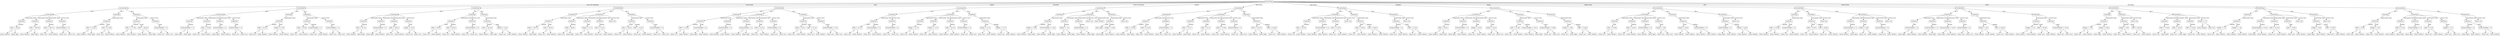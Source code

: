 digraph Sales3 {
node [shape=box];
node0 [label="ProductType"];
node0 -> node1 [label="Fruits and Vegetables"];
node1 [label="LocationType"];
node1 -> node2 [label="Tier 3"];
node2 [label="OutletType"];
node2 -> node3 [label="Supermarket Type3"];
node3 [label="OutletSize"];
node3 -> node4 [label="Medium"];
node4 [label="MRP <= 106,26"];
node4 -> node5 [label="<="];
node5 [label="Klasa: Medium"];
node4 -> node6 [label=">"];
node6 [label="Klasa: High"];
node2 -> node7 [label="Supermarket Type1"];
node7 [label="OutletSize"];
node7 -> node8 [label="High"];
node8 [label="MRP <= 209,259"];
node8 -> node9 [label="<="];
node9 [label="Klasa: Medium"];
node8 -> node10 [label=">"];
node10 [label="Klasa: High"];
node2 -> node11 [label="Supermarket Type2"];
node11 [label="OutletSize"];
node11 -> node12 [label="Medium"];
node12 [label="MRP <= 109,725"];
node12 -> node13 [label="<="];
node13 [label="Klasa: Low"];
node12 -> node14 [label=">"];
node14 [label="Klasa: Medium"];
node2 -> node15 [label="Grocery Store"];
node15 [label="OutletSize"];
node15 -> node16 [label="Small"];
node16 [label="ProductVisibility <= 0"];
node16 -> node17 [label="<="];
node17 [label="Klasa: Low"];
node16 -> node18 [label=">"];
node18 [label="Klasa: Low"];
node1 -> node19 [label="Tier 2"];
node19 [label="OutletType"];
node19 -> node20 [label="Supermarket Type1"];
node20 [label="OutletSize"];
node20 -> node21 [label="Medium"];
node21 [label="MRP <= 152,837"];
node21 -> node22 [label="<="];
node22 [label="Klasa: Medium"];
node21 -> node23 [label=">"];
node23 [label="Klasa: High"];
node20 -> node24 [label="Small"];
node24 [label="MRP <= 57,893"];
node24 -> node25 [label="<="];
node25 [label="Klasa: Low"];
node24 -> node26 [label=">"];
node26 [label="Klasa: Medium"];
node1 -> node27 [label="Tier 1"];
node27 [label="OutletType"];
node27 -> node28 [label="Supermarket Type1"];
node28 [label="OutletSize"];
node28 -> node29 [label="Medium"];
node29 [label="MRP <= 117,749"];
node29 -> node30 [label="<="];
node30 [label="Klasa: Medium"];
node29 -> node31 [label=">"];
node31 [label="Klasa: Medium"];
node28 -> node32 [label="Small"];
node32 [label="MRP <= 198,543"];
node32 -> node33 [label="<="];
node33 [label="Klasa: Medium"];
node32 -> node34 [label=">"];
node34 [label="Klasa: High"];
node27 -> node35 [label="Grocery Store"];
node35 [label="OutletSize"];
node35 -> node36 [label="Small"];
node36 [label="ProductVisibility <= 0"];
node36 -> node37 [label="<="];
node37 [label="Klasa: Low"];
node36 -> node38 [label=">"];
node38 [label="Klasa: Low"];
node0 -> node39 [label="Frozen Foods"];
node39 [label="LocationType"];
node39 -> node40 [label="Tier 3"];
node40 [label="OutletType"];
node40 -> node41 [label="Supermarket Type3"];
node41 [label="OutletSize"];
node41 -> node42 [label="Medium"];
node42 [label="ProductVisibility <= 0"];
node42 -> node43 [label="<="];
node43 [label="Klasa: High"];
node42 -> node44 [label=">"];
node44 [label="Klasa: High"];
node40 -> node45 [label="Supermarket Type2"];
node45 [label="OutletSize"];
node45 -> node46 [label="Medium"];
node46 [label="MRP <= 32,956"];
node46 -> node47 [label="<="];
node47 [label="Klasa: Low"];
node46 -> node48 [label=">"];
node48 [label="Klasa: Medium"];
node40 -> node49 [label="Supermarket Type1"];
node49 [label="OutletSize"];
node49 -> node50 [label="High"];
node50 [label="ProductVisibility <= 0"];
node50 -> node51 [label="<="];
node51 [label="Klasa: High"];
node50 -> node52 [label=">"];
node52 [label="Klasa: Medium"];
node40 -> node53 [label="Grocery Store"];
node53 [label="OutletSize"];
node53 -> node54 [label="Small"];
node54 [label="ProductVisibility <= 0"];
node54 -> node55 [label="<="];
node55 [label="Klasa: Low"];
node54 -> node56 [label=">"];
node56 [label="Klasa: Low"];
node39 -> node57 [label="Tier 2"];
node57 [label="OutletType"];
node57 -> node58 [label="Supermarket Type1"];
node58 [label="OutletSize"];
node58 -> node59 [label="Medium"];
node59 [label="MRP <= 61,351"];
node59 -> node60 [label="<="];
node60 [label="Klasa: Low"];
node59 -> node61 [label=">"];
node61 [label="Klasa: Medium"];
node58 -> node62 [label="Small"];
node62 [label="Weight <= 5,765"];
node62 -> node63 [label="<="];
node63 [label="Klasa: Medium"];
node62 -> node64 [label=">"];
node64 [label="Klasa: Medium"];
node39 -> node65 [label="Tier 1"];
node65 [label="OutletType"];
node65 -> node66 [label="Supermarket Type1"];
node66 [label="OutletSize"];
node66 -> node67 [label="Small"];
node67 [label="MRP <= 34,356"];
node67 -> node68 [label="<="];
node68 [label="Klasa: Low"];
node67 -> node69 [label=">"];
node69 [label="Klasa: Medium"];
node66 -> node70 [label="Medium"];
node70 [label="ProductVisibility <= 0"];
node70 -> node71 [label="<="];
node71 [label="Klasa: Low"];
node70 -> node72 [label=">"];
node72 [label="Klasa: Medium"];
node65 -> node73 [label="Grocery Store"];
node73 [label="OutletSize"];
node73 -> node74 [label="Small"];
node74 [label="ProductVisibility <= 0"];
node74 -> node75 [label="<="];
node75 [label="Klasa: Low"];
node74 -> node76 [label=">"];
node76 [label="Klasa: Low"];
node0 -> node77 [label="Dairy"];
node77 [label="LocationType"];
node77 -> node78 [label="Tier 3"];
node78 [label="OutletType"];
node78 -> node79 [label="Supermarket Type3"];
node79 [label="OutletSize"];
node79 -> node80 [label="Medium"];
node80 [label="MRP <= 39,714"];
node80 -> node81 [label="<="];
node81 [label="Klasa: Medium"];
node80 -> node82 [label=">"];
node82 [label="Klasa: High"];
node78 -> node83 [label="Supermarket Type2"];
node83 [label="OutletSize"];
node83 -> node84 [label="Medium"];
node84 [label="ProductVisibility <= 0"];
node84 -> node85 [label="<="];
node85 [label="Klasa: High"];
node84 -> node86 [label=">"];
node86 [label="Klasa: Medium"];
node78 -> node87 [label="Supermarket Type1"];
node87 [label="OutletSize"];
node87 -> node88 [label="High"];
node88 [label="MRP <= 38,814"];
node88 -> node89 [label="<="];
node89 [label="Klasa: Low"];
node88 -> node90 [label=">"];
node90 [label="Klasa: Medium"];
node78 -> node91 [label="Grocery Store"];
node91 [label="OutletSize"];
node91 -> node92 [label="Small"];
node92 [label="Weight <= 5,325"];
node92 -> node93 [label="<="];
node93 [label="Klasa: Low"];
node92 -> node94 [label=">"];
node94 [label="Klasa: Low"];
node77 -> node95 [label="Tier 1"];
node95 [label="OutletType"];
node95 -> node96 [label="Supermarket Type1"];
node96 [label="OutletSize"];
node96 -> node97 [label="Small"];
node97 [label="MRP <= 36,651"];
node97 -> node98 [label="<="];
node98 [label="Klasa: Low"];
node97 -> node99 [label=">"];
node99 [label="Klasa: Medium"];
node96 -> node100 [label="Medium"];
node100 [label="MRP <= 39,914"];
node100 -> node101 [label="<="];
node101 [label="Klasa: Low"];
node100 -> node102 [label=">"];
node102 [label="Klasa: Medium"];
node95 -> node103 [label="Grocery Store"];
node103 [label="OutletSize"];
node103 -> node104 [label="Small"];
node104 [label="ProductVisibility <= 0"];
node104 -> node105 [label="<="];
node105 [label="Klasa: Low"];
node104 -> node106 [label=">"];
node106 [label="Klasa: Low"];
node77 -> node107 [label="Tier 2"];
node107 [label="OutletType"];
node107 -> node108 [label="Supermarket Type1"];
node108 [label="OutletSize"];
node108 -> node109 [label="Medium"];
node109 [label="MRP <= 181,429"];
node109 -> node110 [label="<="];
node110 [label="Klasa: Medium"];
node109 -> node111 [label=">"];
node111 [label="Klasa: High"];
node108 -> node112 [label="Small"];
node112 [label="Weight <= 5,325"];
node112 -> node113 [label="<="];
node113 [label="Klasa: Low"];
node112 -> node114 [label=">"];
node114 [label="Klasa: Medium"];
node0 -> node115 [label="Canned"];
node115 [label="LocationType"];
node115 -> node116 [label="Tier 2"];
node116 [label="OutletType"];
node116 -> node117 [label="Supermarket Type1"];
node117 [label="OutletSize"];
node117 -> node118 [label="Medium"];
node118 [label="MRP <= 149,773"];
node118 -> node119 [label="<="];
node119 [label="Klasa: Medium"];
node118 -> node120 [label=">"];
node120 [label="Klasa: High"];
node117 -> node121 [label="Small"];
node121 [label="MRP <= 36,351"];
node121 -> node122 [label="<="];
node122 [label="Klasa: Low"];
node121 -> node123 [label=">"];
node123 [label="Klasa: Medium"];
node115 -> node124 [label="Tier 3"];
node124 [label="OutletType"];
node124 -> node125 [label="Supermarket Type3"];
node125 [label="OutletSize"];
node125 -> node126 [label="Medium"];
node126 [label="MRP <= 39,951"];
node126 -> node127 [label="<="];
node127 [label="Klasa: Low"];
node126 -> node128 [label=">"];
node128 [label="Klasa: High"];
node124 -> node129 [label="Supermarket Type1"];
node129 [label="OutletSize"];
node129 -> node130 [label="High"];
node130 [label="Weight <= 5,175"];
node130 -> node131 [label="<="];
node131 [label="Klasa: Low"];
node130 -> node132 [label=">"];
node132 [label="Klasa: Medium"];
node124 -> node133 [label="Supermarket Type2"];
node133 [label="OutletSize"];
node133 -> node134 [label="Medium"];
node134 [label="MRP <= 37,451"];
node134 -> node135 [label="<="];
node135 [label="Klasa: Low"];
node134 -> node136 [label=">"];
node136 [label="Klasa: Medium"];
node124 -> node137 [label="Grocery Store"];
node137 [label="Klasa: Low"];
node115 -> node138 [label="Tier 1"];
node138 [label="OutletType"];
node138 -> node139 [label="Supermarket Type1"];
node139 [label="OutletSize"];
node139 -> node140 [label="Small"];
node140 [label="MRP <= 39,614"];
node140 -> node141 [label="<="];
node141 [label="Klasa: Low"];
node140 -> node142 [label=">"];
node142 [label="Klasa: Medium"];
node139 -> node143 [label="Medium"];
node143 [label="MRP <= 37,851"];
node143 -> node144 [label="<="];
node144 [label="Klasa: Low"];
node143 -> node145 [label=">"];
node145 [label="Klasa: Medium"];
node138 -> node146 [label="Grocery Store"];
node146 [label="OutletSize"];
node146 -> node147 [label="Small"];
node147 [label="ProductVisibility <= 0"];
node147 -> node148 [label="<="];
node148 [label="Klasa: Low"];
node147 -> node149 [label=">"];
node149 [label="Klasa: Low"];
node0 -> node150 [label="Household"];
node150 [label="LocationType"];
node150 -> node151 [label="Tier 2"];
node151 [label="OutletType"];
node151 -> node152 [label="Supermarket Type1"];
node152 [label="OutletSize"];
node152 -> node153 [label="Medium"];
node153 [label="MRP <= 57,856"];
node153 -> node154 [label="<="];
node154 [label="Klasa: Low"];
node153 -> node155 [label=">"];
node155 [label="Klasa: Medium"];
node152 -> node156 [label="Small"];
node156 [label="ProductVisibility <= 0"];
node156 -> node157 [label="<="];
node157 [label="Klasa: High"];
node156 -> node158 [label=">"];
node158 [label="Klasa: Medium"];
node150 -> node159 [label="Tier 3"];
node159 [label="OutletType"];
node159 -> node160 [label="Supermarket Type2"];
node160 [label="OutletSize"];
node160 -> node161 [label="Medium"];
node161 [label="ProductVisibility <= 0"];
node161 -> node162 [label="<="];
node162 [label="Klasa: Medium"];
node161 -> node163 [label=">"];
node163 [label="Klasa: Medium"];
node159 -> node164 [label="Supermarket Type3"];
node164 [label="OutletSize"];
node164 -> node165 [label="Medium"];
node165 [label="ProductVisibility <= 0"];
node165 -> node166 [label="<="];
node166 [label="Klasa: Medium"];
node165 -> node167 [label=">"];
node167 [label="Klasa: High"];
node159 -> node168 [label="Supermarket Type1"];
node168 [label="OutletSize"];
node168 -> node169 [label="High"];
node169 [label="MRP <= 35,422"];
node169 -> node170 [label="<="];
node170 [label="Klasa: Low"];
node169 -> node171 [label=">"];
node171 [label="Klasa: Medium"];
node159 -> node172 [label="Grocery Store"];
node172 [label="OutletSize"];
node172 -> node173 [label="Small"];
node173 [label="ProductVisibility <= 0"];
node173 -> node174 [label="<="];
node174 [label="Klasa: Low"];
node173 -> node175 [label=">"];
node175 [label="Klasa: Low"];
node150 -> node176 [label="Tier 1"];
node176 [label="OutletType"];
node176 -> node177 [label="Supermarket Type1"];
node177 [label="OutletSize"];
node177 -> node178 [label="Medium"];
node178 [label="MRP <= 32,922"];
node178 -> node179 [label="<="];
node179 [label="Klasa: Low"];
node178 -> node180 [label=">"];
node180 [label="Klasa: Medium"];
node177 -> node181 [label="Small"];
node181 [label="MRP <= 33,122"];
node181 -> node182 [label="<="];
node182 [label="Klasa: Low"];
node181 -> node183 [label=">"];
node183 [label="Klasa: Medium"];
node176 -> node184 [label="Grocery Store"];
node184 [label="OutletSize"];
node184 -> node185 [label="Small"];
node185 [label="ProductVisibility <= 0,01"];
node185 -> node186 [label="<="];
node186 [label="Klasa: Low"];
node185 -> node187 [label=">"];
node187 [label="Klasa: Low"];
node0 -> node188 [label="Health and Hygiene"];
node188 [label="LocationType"];
node188 -> node189 [label="Tier 1"];
node189 [label="OutletType"];
node189 -> node190 [label="Supermarket Type1"];
node190 [label="OutletSize"];
node190 -> node191 [label="Small"];
node191 [label="MRP <= 33,122"];
node191 -> node192 [label="<="];
node192 [label="Klasa: Low"];
node191 -> node193 [label=">"];
node193 [label="Klasa: Medium"];
node190 -> node194 [label="Medium"];
node194 [label="ProductVisibility <= 0"];
node194 -> node195 [label="<="];
node195 [label="Klasa: Low"];
node194 -> node196 [label=">"];
node196 [label="Klasa: Medium"];
node189 -> node197 [label="Grocery Store"];
node197 [label="OutletSize"];
node197 -> node198 [label="Small"];
node198 [label="ProductVisibility <= 0"];
node198 -> node199 [label="<="];
node199 [label="Klasa: Low"];
node198 -> node200 [label=">"];
node200 [label="Klasa: Low"];
node188 -> node201 [label="Tier 3"];
node201 [label="OutletType"];
node201 -> node202 [label="Supermarket Type2"];
node202 [label="OutletSize"];
node202 -> node203 [label="Medium"];
node203 [label="Weight <= 5,175"];
node203 -> node204 [label="<="];
node204 [label="Klasa: Low"];
node203 -> node205 [label=">"];
node205 [label="Klasa: Medium"];
node201 -> node206 [label="Supermarket Type1"];
node206 [label="OutletSize"];
node206 -> node207 [label="High"];
node207 [label="Weight <= 5,175"];
node207 -> node208 [label="<="];
node208 [label="Klasa: Low"];
node207 -> node209 [label=">"];
node209 [label="Klasa: Medium"];
node201 -> node210 [label="Supermarket Type3"];
node210 [label="OutletSize"];
node210 -> node211 [label="Medium"];
node211 [label="MRP <= 35,253"];
node211 -> node212 [label="<="];
node212 [label="Klasa: Medium"];
node211 -> node213 [label=">"];
node213 [label="Klasa: Medium"];
node201 -> node214 [label="Grocery Store"];
node214 [label="OutletSize"];
node214 -> node215 [label="Small"];
node215 [label="ProductVisibility <= 0"];
node215 -> node216 [label="<="];
node216 [label="Klasa: Low"];
node215 -> node217 [label=">"];
node217 [label="Klasa: Low"];
node188 -> node218 [label="Tier 2"];
node218 [label="OutletType"];
node218 -> node219 [label="Supermarket Type1"];
node219 [label="OutletSize"];
node219 -> node220 [label="Small"];
node220 [label="Weight <= 5,175"];
node220 -> node221 [label="<="];
node221 [label="Klasa: Low"];
node220 -> node222 [label=">"];
node222 [label="Klasa: Medium"];
node219 -> node223 [label="Medium"];
node223 [label="Weight <= 5,175"];
node223 -> node224 [label="<="];
node224 [label="Klasa: Low"];
node223 -> node225 [label=">"];
node225 [label="Klasa: Medium"];
node0 -> node226 [label="Seafood"];
node226 [label="LocationType"];
node226 -> node227 [label="Tier 2"];
node227 [label="OutletType"];
node227 -> node228 [label="Supermarket Type1"];
node228 [label="OutletSize"];
node228 -> node229 [label="Medium"];
node229 [label="Weight <= 5,365"];
node229 -> node230 [label="<="];
node230 [label="Klasa: Medium"];
node229 -> node231 [label=">"];
node231 [label="Klasa: High"];
node228 -> node232 [label="Small"];
node232 [label="ProductVisibility <= 0,022"];
node232 -> node233 [label="<="];
node233 [label="Klasa: Medium"];
node232 -> node234 [label=">"];
node234 [label="Klasa: High"];
node226 -> node235 [label="Tier 3"];
node235 [label="OutletType"];
node235 -> node236 [label="Supermarket Type2"];
node236 [label="OutletSize"];
node236 -> node237 [label="Medium"];
node237 [label="Weight <= 7,42"];
node237 -> node238 [label="<="];
node238 [label="Klasa: Medium"];
node237 -> node239 [label=">"];
node239 [label="Klasa: High"];
node235 -> node240 [label="Supermarket Type3"];
node240 [label="OutletSize"];
node240 -> node241 [label="Medium"];
node241 [label="ProductVisibility <= 0"];
node241 -> node242 [label="<="];
node242 [label="Klasa: Medium"];
node241 -> node243 [label=">"];
node243 [label="Klasa: High"];
node235 -> node244 [label="Grocery Store"];
node244 [label="Klasa: Low"];
node235 -> node245 [label="Supermarket Type1"];
node245 [label="Klasa: Medium"];
node226 -> node246 [label="Tier 1"];
node246 [label="OutletType"];
node246 -> node247 [label="Supermarket Type1"];
node247 [label="OutletSize"];
node247 -> node248 [label="Small"];
node248 [label="Klasa: High"];
node247 -> node249 [label="Medium"];
node249 [label="Weight <= 5,365"];
node249 -> node250 [label="<="];
node250 [label="Klasa: High"];
node249 -> node251 [label=">"];
node251 [label="Klasa: Medium"];
node246 -> node252 [label="Grocery Store"];
node252 [label="Klasa: Low"];
node0 -> node253 [label="Snack Foods"];
node253 [label="LocationType"];
node253 -> node254 [label="Tier 1"];
node254 [label="OutletType"];
node254 -> node255 [label="Supermarket Type1"];
node255 [label="OutletSize"];
node255 -> node256 [label="Medium"];
node256 [label="MRP <= 210,661"];
node256 -> node257 [label="<="];
node257 [label="Klasa: Medium"];
node256 -> node258 [label=">"];
node258 [label="Klasa: High"];
node255 -> node259 [label="Small"];
node259 [label="MRP <= 35,019"];
node259 -> node260 [label="<="];
node260 [label="Klasa: Low"];
node259 -> node261 [label=">"];
node261 [label="Klasa: Medium"];
node254 -> node262 [label="Grocery Store"];
node262 [label="OutletSize"];
node262 -> node263 [label="Small"];
node263 [label="ProductVisibility <= 0"];
node263 -> node264 [label="<="];
node264 [label="Klasa: Low"];
node263 -> node265 [label=">"];
node265 [label="Klasa: Low"];
node253 -> node266 [label="Tier 3"];
node266 [label="OutletType"];
node266 -> node267 [label="Supermarket Type3"];
node267 [label="OutletSize"];
node267 -> node268 [label="Medium"];
node268 [label="MRP <= 125,57"];
node268 -> node269 [label="<="];
node269 [label="Klasa: Medium"];
node268 -> node270 [label=">"];
node270 [label="Klasa: High"];
node266 -> node271 [label="Supermarket Type1"];
node271 [label="OutletSize"];
node271 -> node272 [label="High"];
node272 [label="MRP <= 81,13"];
node272 -> node273 [label="<="];
node273 [label="Klasa: Low"];
node272 -> node274 [label=">"];
node274 [label="Klasa: Medium"];
node266 -> node275 [label="Supermarket Type2"];
node275 [label="OutletSize"];
node275 -> node276 [label="Medium"];
node276 [label="MRP <= 75,204"];
node276 -> node277 [label="<="];
node277 [label="Klasa: Low"];
node276 -> node278 [label=">"];
node278 [label="Klasa: Medium"];
node266 -> node279 [label="Grocery Store"];
node279 [label="OutletSize"];
node279 -> node280 [label="Small"];
node280 [label="ProductVisibility <= 0"];
node280 -> node281 [label="<="];
node281 [label="Klasa: Low"];
node280 -> node282 [label=">"];
node282 [label="Klasa: Low"];
node253 -> node283 [label="Tier 2"];
node283 [label="OutletType"];
node283 -> node284 [label="Supermarket Type1"];
node284 [label="OutletSize"];
node284 -> node285 [label="Small"];
node285 [label="MRP <= 123,473"];
node285 -> node286 [label="<="];
node286 [label="Klasa: Medium"];
node285 -> node287 [label=">"];
node287 [label="Klasa: High"];
node284 -> node288 [label="Medium"];
node288 [label="MRP <= 84,854"];
node288 -> node289 [label="<="];
node289 [label="Klasa: Low"];
node288 -> node290 [label=">"];
node290 [label="Klasa: Medium"];
node0 -> node291 [label="Hard Drinks"];
node291 [label="LocationType"];
node291 -> node292 [label="Tier 3"];
node292 [label="OutletType"];
node292 -> node293 [label="Supermarket Type2"];
node293 [label="OutletSize"];
node293 -> node294 [label="Medium"];
node294 [label="MRP <= 34,253"];
node294 -> node295 [label="<="];
node295 [label="Klasa: Low"];
node294 -> node296 [label=">"];
node296 [label="Klasa: Medium"];
node292 -> node297 [label="Supermarket Type3"];
node297 [label="OutletSize"];
node297 -> node298 [label="Medium"];
node298 [label="ProductVisibility <= 0"];
node298 -> node299 [label="<="];
node299 [label="Klasa: Medium"];
node298 -> node300 [label=">"];
node300 [label="Klasa: Medium"];
node292 -> node301 [label="Supermarket Type1"];
node301 [label="OutletSize"];
node301 -> node302 [label="High"];
node302 [label="MRP <= 37,953"];
node302 -> node303 [label="<="];
node303 [label="Klasa: Low"];
node302 -> node304 [label=">"];
node304 [label="Klasa: Medium"];
node292 -> node305 [label="Grocery Store"];
node305 [label="Klasa: Low"];
node291 -> node306 [label="Tier 2"];
node306 [label="OutletType"];
node306 -> node307 [label="Supermarket Type1"];
node307 [label="OutletSize"];
node307 -> node308 [label="Small"];
node308 [label="MRP <= 34,953"];
node308 -> node309 [label="<="];
node309 [label="Klasa: Low"];
node308 -> node310 [label=">"];
node310 [label="Klasa: Medium"];
node307 -> node311 [label="Medium"];
node311 [label="MRP <= 39,651"];
node311 -> node312 [label="<="];
node312 [label="Klasa: Medium"];
node311 -> node313 [label=">"];
node313 [label="Klasa: Medium"];
node291 -> node314 [label="Tier 1"];
node314 [label="OutletType"];
node314 -> node315 [label="Supermarket Type1"];
node315 [label="OutletSize"];
node315 -> node316 [label="Medium"];
node316 [label="ProductVisibility <= 0"];
node316 -> node317 [label="<="];
node317 [label="Klasa: Low"];
node316 -> node318 [label=">"];
node318 [label="Klasa: Medium"];
node315 -> node319 [label="Small"];
node319 [label="MRP <= 37,951"];
node319 -> node320 [label="<="];
node320 [label="Klasa: Low"];
node319 -> node321 [label=">"];
node321 [label="Klasa: Medium"];
node314 -> node322 [label="Grocery Store"];
node322 [label="Klasa: Low"];
node0 -> node323 [label="Breakfast"];
node323 [label="LocationType"];
node323 -> node324 [label="Tier 3"];
node324 [label="OutletType"];
node324 -> node325 [label="Supermarket Type3"];
node325 [label="OutletSize"];
node325 -> node326 [label="Medium"];
node326 [label="MRP <= 49,301"];
node326 -> node327 [label="<="];
node327 [label="Klasa: Medium"];
node326 -> node328 [label=">"];
node328 [label="Klasa: High"];
node324 -> node329 [label="Supermarket Type2"];
node329 [label="OutletSize"];
node329 -> node330 [label="Medium"];
node330 [label="ProductVisibility <= 0"];
node330 -> node331 [label="<="];
node331 [label="Klasa: High"];
node330 -> node332 [label=">"];
node332 [label="Klasa: Medium"];
node324 -> node333 [label="Supermarket Type1"];
node333 [label="OutletSize"];
node333 -> node334 [label="High"];
node334 [label="Weight <= 6,425"];
node334 -> node335 [label="<="];
node335 [label="Klasa: Low"];
node334 -> node336 [label=">"];
node336 [label="Klasa: Medium"];
node324 -> node337 [label="Grocery Store"];
node337 [label="OutletSize"];
node337 -> node338 [label="Small"];
node338 [label="Weight <= 6,425"];
node338 -> node339 [label="<="];
node339 [label="Klasa: Low"];
node338 -> node340 [label=">"];
node340 [label="Klasa: Low"];
node323 -> node341 [label="Tier 1"];
node341 [label="OutletType"];
node341 -> node342 [label="Supermarket Type1"];
node342 [label="OutletSize"];
node342 -> node343 [label="Small"];
node343 [label="MRP <= 41,248"];
node343 -> node344 [label="<="];
node344 [label="Klasa: Low"];
node343 -> node345 [label=">"];
node345 [label="Klasa: Medium"];
node342 -> node346 [label="Medium"];
node346 [label="ProductVisibility <= 0,021"];
node346 -> node347 [label="<="];
node347 [label="Klasa: Medium"];
node346 -> node348 [label=">"];
node348 [label="Klasa: High"];
node341 -> node349 [label="Grocery Store"];
node349 [label="OutletSize"];
node349 -> node350 [label="Small"];
node350 [label="ProductVisibility <= 0,069"];
node350 -> node351 [label="<="];
node351 [label="Klasa: Low"];
node350 -> node352 [label=">"];
node352 [label="Klasa: Low"];
node323 -> node353 [label="Tier 2"];
node353 [label="OutletType"];
node353 -> node354 [label="Supermarket Type1"];
node354 [label="OutletSize"];
node354 -> node355 [label="Small"];
node355 [label="Weight <= 7,895"];
node355 -> node356 [label="<="];
node356 [label="Klasa: Low"];
node355 -> node357 [label=">"];
node357 [label="Klasa: High"];
node354 -> node358 [label="Medium"];
node358 [label="MRP <= 55,961"];
node358 -> node359 [label="<="];
node359 [label="Klasa: Low"];
node358 -> node360 [label=">"];
node360 [label="Klasa: Medium"];
node0 -> node361 [label="Breads"];
node361 [label="LocationType"];
node361 -> node362 [label="Tier 3"];
node362 [label="OutletType"];
node362 -> node363 [label="Supermarket Type1"];
node363 [label="OutletSize"];
node363 -> node364 [label="High"];
node364 [label="MRP <= 31,956"];
node364 -> node365 [label="<="];
node365 [label="Klasa: Low"];
node364 -> node366 [label=">"];
node366 [label="Klasa: Medium"];
node362 -> node367 [label="Supermarket Type2"];
node367 [label="OutletSize"];
node367 -> node368 [label="Medium"];
node368 [label="MRP <= 34,387"];
node368 -> node369 [label="<="];
node369 [label="Klasa: Low"];
node368 -> node370 [label=">"];
node370 [label="Klasa: Medium"];
node362 -> node371 [label="Supermarket Type3"];
node371 [label="OutletSize"];
node371 -> node372 [label="Medium"];
node372 [label="ProductVisibility <= 0"];
node372 -> node373 [label="<="];
node373 [label="Klasa: Medium"];
node372 -> node374 [label=">"];
node374 [label="Klasa: High"];
node362 -> node375 [label="Grocery Store"];
node375 [label="OutletSize"];
node375 -> node376 [label="Small"];
node376 [label="Weight <= 5,94"];
node376 -> node377 [label="<="];
node377 [label="Klasa: Low"];
node376 -> node378 [label=">"];
node378 [label="Klasa: Low"];
node361 -> node379 [label="Tier 2"];
node379 [label="OutletType"];
node379 -> node380 [label="Supermarket Type1"];
node380 [label="OutletSize"];
node380 -> node381 [label="Small"];
node381 [label="Weight <= 4,635"];
node381 -> node382 [label="<="];
node382 [label="Klasa: Medium"];
node381 -> node383 [label=">"];
node383 [label="Klasa: Medium"];
node380 -> node384 [label="Medium"];
node384 [label="ProductVisibility <= 0"];
node384 -> node385 [label="<="];
node385 [label="Klasa: Medium"];
node384 -> node386 [label=">"];
node386 [label="Klasa: Medium"];
node361 -> node387 [label="Tier 1"];
node387 [label="OutletType"];
node387 -> node388 [label="Supermarket Type1"];
node388 [label="OutletSize"];
node388 -> node389 [label="Small"];
node389 [label="ProductVisibility <= 0"];
node389 -> node390 [label="<="];
node390 [label="Klasa: High"];
node389 -> node391 [label=">"];
node391 [label="Klasa: Medium"];
node388 -> node392 [label="Medium"];
node392 [label="Weight <= 4,635"];
node392 -> node393 [label="<="];
node393 [label="Klasa: Medium"];
node392 -> node394 [label=">"];
node394 [label="Klasa: Medium"];
node387 -> node395 [label="Grocery Store"];
node395 [label="Klasa: Low"];
node0 -> node396 [label="Baking Goods"];
node396 [label="LocationType"];
node396 -> node397 [label="Tier 2"];
node397 [label="OutletType"];
node397 -> node398 [label="Supermarket Type1"];
node398 [label="OutletSize"];
node398 -> node399 [label="Medium"];
node399 [label="MRP <= 124,902"];
node399 -> node400 [label="<="];
node400 [label="Klasa: Medium"];
node399 -> node401 [label=">"];
node401 [label="Klasa: Medium"];
node398 -> node402 [label="Small"];
node402 [label="ProductVisibility <= 0"];
node402 -> node403 [label="<="];
node403 [label="Klasa: Low"];
node402 -> node404 [label=">"];
node404 [label="Klasa: Medium"];
node396 -> node405 [label="Tier 1"];
node405 [label="OutletType"];
node405 -> node406 [label="Supermarket Type1"];
node406 [label="OutletSize"];
node406 -> node407 [label="Small"];
node407 [label="MRP <= 35,087"];
node407 -> node408 [label="<="];
node408 [label="Klasa: Low"];
node407 -> node409 [label=">"];
node409 [label="Klasa: Medium"];
node406 -> node410 [label="Medium"];
node410 [label="MRP <= 36,887"];
node410 -> node411 [label="<="];
node411 [label="Klasa: Low"];
node410 -> node412 [label=">"];
node412 [label="Klasa: Medium"];
node405 -> node413 [label="Grocery Store"];
node413 [label="Klasa: Low"];
node396 -> node414 [label="Tier 3"];
node414 [label="OutletType"];
node414 -> node415 [label="Supermarket Type3"];
node415 [label="OutletSize"];
node415 -> node416 [label="Medium"];
node416 [label="ProductVisibility <= 0"];
node416 -> node417 [label="<="];
node417 [label="Klasa: Medium"];
node416 -> node418 [label=">"];
node418 [label="Klasa: High"];
node414 -> node419 [label="Supermarket Type1"];
node419 [label="OutletSize"];
node419 -> node420 [label="High"];
node420 [label="Weight <= 4,88"];
node420 -> node421 [label="<="];
node421 [label="Klasa: Low"];
node420 -> node422 [label=">"];
node422 [label="Klasa: Medium"];
node414 -> node423 [label="Supermarket Type2"];
node423 [label="OutletSize"];
node423 -> node424 [label="Medium"];
node424 [label="ProductVisibility <= 0"];
node424 -> node425 [label="<="];
node425 [label="Klasa: Low"];
node424 -> node426 [label=">"];
node426 [label="Klasa: Medium"];
node414 -> node427 [label="Grocery Store"];
node427 [label="Klasa: Low"];
node0 -> node428 [label="Meat"];
node428 [label="LocationType"];
node428 -> node429 [label="Tier 3"];
node429 [label="OutletType"];
node429 -> node430 [label="Supermarket Type1"];
node430 [label="OutletSize"];
node430 -> node431 [label="High"];
node431 [label="ProductVisibility <= 0"];
node431 -> node432 [label="<="];
node432 [label="Klasa: High"];
node431 -> node433 [label=">"];
node433 [label="Klasa: Medium"];
node429 -> node434 [label="Supermarket Type3"];
node434 [label="OutletSize"];
node434 -> node435 [label="Medium"];
node435 [label="ProductVisibility <= 0"];
node435 -> node436 [label="<="];
node436 [label="Klasa: Medium"];
node435 -> node437 [label=">"];
node437 [label="Klasa: High"];
node429 -> node438 [label="Supermarket Type2"];
node438 [label="OutletSize"];
node438 -> node439 [label="Medium"];
node439 [label="ProductVisibility <= 0,007"];
node439 -> node440 [label="<="];
node440 [label="Klasa: High"];
node439 -> node441 [label=">"];
node441 [label="Klasa: Medium"];
node429 -> node442 [label="Grocery Store"];
node442 [label="OutletSize"];
node442 -> node443 [label="Small"];
node443 [label="ProductVisibility <= 0"];
node443 -> node444 [label="<="];
node444 [label="Klasa: Low"];
node443 -> node445 [label=">"];
node445 [label="Klasa: Low"];
node428 -> node446 [label="Tier 2"];
node446 [label="OutletType"];
node446 -> node447 [label="Supermarket Type1"];
node447 [label="OutletSize"];
node447 -> node448 [label="Small"];
node448 [label="Weight <= 5,63"];
node448 -> node449 [label="<="];
node449 [label="Klasa: Medium"];
node448 -> node450 [label=">"];
node450 [label="Klasa: Medium"];
node447 -> node451 [label="Medium"];
node451 [label="MRP <= 36,653"];
node451 -> node452 [label="<="];
node452 [label="Klasa: Low"];
node451 -> node453 [label=">"];
node453 [label="Klasa: Medium"];
node428 -> node454 [label="Tier 1"];
node454 [label="OutletType"];
node454 -> node455 [label="Supermarket Type1"];
node455 [label="OutletSize"];
node455 -> node456 [label="Medium"];
node456 [label="Weight <= 5,15"];
node456 -> node457 [label="<="];
node457 [label="Klasa: Medium"];
node456 -> node458 [label=">"];
node458 [label="Klasa: Medium"];
node455 -> node459 [label="Small"];
node459 [label="MRP <= 40,282"];
node459 -> node460 [label="<="];
node460 [label="Klasa: Low"];
node459 -> node461 [label=">"];
node461 [label="Klasa: Medium"];
node454 -> node462 [label="Grocery Store"];
node462 [label="OutletSize"];
node462 -> node463 [label="Small"];
node463 [label="ProductVisibility <= 0,015"];
node463 -> node464 [label="<="];
node464 [label="Klasa: Low"];
node463 -> node465 [label=">"];
node465 [label="Klasa: Low"];
node0 -> node466 [label="Starchy Foods"];
node466 [label="LocationType"];
node466 -> node467 [label="Tier 2"];
node467 [label="OutletType"];
node467 -> node468 [label="Supermarket Type1"];
node468 [label="OutletSize"];
node468 -> node469 [label="Medium"];
node469 [label="Weight <= 7,06"];
node469 -> node470 [label="<="];
node470 [label="Klasa: Low"];
node469 -> node471 [label=">"];
node471 [label="Klasa: Medium"];
node468 -> node472 [label="Small"];
node472 [label="Weight <= 6,695"];
node472 -> node473 [label="<="];
node473 [label="Klasa: High"];
node472 -> node474 [label=">"];
node474 [label="Klasa: Medium"];
node466 -> node475 [label="Tier 1"];
node475 [label="OutletType"];
node475 -> node476 [label="Supermarket Type1"];
node476 [label="OutletSize"];
node476 -> node477 [label="Medium"];
node477 [label="Weight <= 7,06"];
node477 -> node478 [label="<="];
node478 [label="Klasa: Low"];
node477 -> node479 [label=">"];
node479 [label="Klasa: Medium"];
node476 -> node480 [label="Small"];
node480 [label="MRP <= 38,316"];
node480 -> node481 [label="<="];
node481 [label="Klasa: Low"];
node480 -> node482 [label=">"];
node482 [label="Klasa: Medium"];
node475 -> node483 [label="Grocery Store"];
node483 [label="Klasa: Low"];
node466 -> node484 [label="Tier 3"];
node484 [label="OutletType"];
node484 -> node485 [label="Supermarket Type3"];
node485 [label="OutletSize"];
node485 -> node486 [label="Medium"];
node486 [label="MRP <= 37,616"];
node486 -> node487 [label="<="];
node487 [label="Klasa: Low"];
node486 -> node488 [label=">"];
node488 [label="Klasa: High"];
node484 -> node489 [label="Supermarket Type1"];
node489 [label="OutletSize"];
node489 -> node490 [label="High"];
node490 [label="MRP <= 34,553"];
node490 -> node491 [label="<="];
node491 [label="Klasa: Low"];
node490 -> node492 [label=">"];
node492 [label="Klasa: High"];
node484 -> node493 [label="Supermarket Type2"];
node493 [label="OutletSize"];
node493 -> node494 [label="Medium"];
node494 [label="MRP <= 34,353"];
node494 -> node495 [label="<="];
node495 [label="Klasa: Low"];
node494 -> node496 [label=">"];
node496 [label="Klasa: Medium"];
node484 -> node497 [label="Grocery Store"];
node497 [label="Weight <= 7,6"];
node497 -> node498 [label="<="];
node498 [label="Klasa: Medium"];
node497 -> node499 [label=">"];
node499 [label="Klasa: Low"];
node0 -> node500 [label="Others"];
node500 [label="LocationType"];
node500 -> node501 [label="Tier 2"];
node501 [label="OutletType"];
node501 -> node502 [label="Supermarket Type1"];
node502 [label="OutletSize"];
node502 -> node503 [label="Medium"];
node503 [label="Weight <= 5,5"];
node503 -> node504 [label="<="];
node504 [label="Klasa: Low"];
node503 -> node505 [label=">"];
node505 [label="Klasa: Medium"];
node502 -> node506 [label="Small"];
node506 [label="Weight <= 7,39"];
node506 -> node507 [label="<="];
node507 [label="Klasa: Medium"];
node506 -> node508 [label=">"];
node508 [label="Klasa: Medium"];
node500 -> node509 [label="Tier 3"];
node509 [label="OutletType"];
node509 -> node510 [label="Supermarket Type3"];
node510 [label="OutletSize"];
node510 -> node511 [label="Medium"];
node511 [label="ProductVisibility <= 0,007"];
node511 -> node512 [label="<="];
node512 [label="Klasa: High"];
node511 -> node513 [label=">"];
node513 [label="Klasa: Medium"];
node509 -> node514 [label="Supermarket Type2"];
node514 [label="OutletSize"];
node514 -> node515 [label="Medium"];
node515 [label="MRP <= 35,019"];
node515 -> node516 [label="<="];
node516 [label="Klasa: Low"];
node515 -> node517 [label=">"];
node517 [label="Klasa: Medium"];
node509 -> node518 [label="Supermarket Type1"];
node518 [label="OutletSize"];
node518 -> node519 [label="High"];
node519 [label="MRP <= 53,861"];
node519 -> node520 [label="<="];
node520 [label="Klasa: Low"];
node519 -> node521 [label=">"];
node521 [label="Klasa: Medium"];
node509 -> node522 [label="Grocery Store"];
node522 [label="Klasa: Low"];
node500 -> node523 [label="Tier 1"];
node523 [label="OutletType"];
node523 -> node524 [label="Supermarket Type1"];
node524 [label="OutletSize"];
node524 -> node525 [label="Medium"];
node525 [label="Weight <= 9,06"];
node525 -> node526 [label="<="];
node526 [label="Klasa: High"];
node525 -> node527 [label=">"];
node527 [label="Klasa: Medium"];
node524 -> node528 [label="Small"];
node528 [label="MRP <= 50,667"];
node528 -> node529 [label="<="];
node529 [label="Klasa: Low"];
node528 -> node530 [label=">"];
node530 [label="Klasa: Medium"];
node523 -> node531 [label="Grocery Store"];
node531 [label="Klasa: Low"];
node0 -> node532 [label="Soft Drinks"];
node532 [label="LocationType"];
node532 -> node533 [label="Tier 2"];
node533 [label="OutletType"];
node533 -> node534 [label="Supermarket Type1"];
node534 [label="OutletSize"];
node534 -> node535 [label="Medium"];
node535 [label="MRP <= 32,09"];
node535 -> node536 [label="<="];
node536 [label="Klasa: Low"];
node535 -> node537 [label=">"];
node537 [label="Klasa: Medium"];
node534 -> node538 [label="Small"];
node538 [label="Weight <= 4,59"];
node538 -> node539 [label="<="];
node539 [label="Klasa: Low"];
node538 -> node540 [label=">"];
node540 [label="Klasa: Medium"];
node532 -> node541 [label="Tier 3"];
node541 [label="OutletType"];
node541 -> node542 [label="Supermarket Type3"];
node542 [label="OutletSize"];
node542 -> node543 [label="Medium"];
node543 [label="MRP <= 31,29"];
node543 -> node544 [label="<="];
node544 [label="Klasa: Medium"];
node543 -> node545 [label=">"];
node545 [label="Klasa: High"];
node541 -> node546 [label="Supermarket Type2"];
node546 [label="OutletSize"];
node546 -> node547 [label="Medium"];
node547 [label="ProductVisibility <= 0"];
node547 -> node548 [label="<="];
node548 [label="Klasa: High"];
node547 -> node549 [label=">"];
node549 [label="Klasa: Medium"];
node541 -> node550 [label="Supermarket Type1"];
node550 [label="OutletSize"];
node550 -> node551 [label="High"];
node551 [label="MRP <= 31,49"];
node551 -> node552 [label="<="];
node552 [label="Klasa: Low"];
node551 -> node553 [label=">"];
node553 [label="Klasa: Medium"];
node541 -> node554 [label="Grocery Store"];
node554 [label="OutletSize"];
node554 -> node555 [label="Small"];
node555 [label="Weight <= 5,73"];
node555 -> node556 [label="<="];
node556 [label="Klasa: Low"];
node555 -> node557 [label=">"];
node557 [label="Klasa: Low"];
node532 -> node558 [label="Tier 1"];
node558 [label="OutletType"];
node558 -> node559 [label="Supermarket Type1"];
node559 [label="OutletSize"];
node559 -> node560 [label="Medium"];
node560 [label="ProductVisibility <= 0"];
node560 -> node561 [label="<="];
node561 [label="Klasa: High"];
node560 -> node562 [label=">"];
node562 [label="Klasa: Medium"];
node559 -> node563 [label="Small"];
node563 [label="ProductVisibility <= 0"];
node563 -> node564 [label="<="];
node564 [label="Klasa: Low"];
node563 -> node565 [label=">"];
node565 [label="Klasa: Medium"];
node558 -> node566 [label="Grocery Store"];
node566 [label="Klasa: Low"];
}
